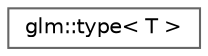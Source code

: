 digraph "Graphical Class Hierarchy"
{
 // LATEX_PDF_SIZE
  bgcolor="transparent";
  edge [fontname=Helvetica,fontsize=10,labelfontname=Helvetica,labelfontsize=10];
  node [fontname=Helvetica,fontsize=10,shape=box,height=0.2,width=0.4];
  rankdir="LR";
  Node0 [id="Node000000",label="glm::type\< T \>",height=0.2,width=0.4,color="grey40", fillcolor="white", style="filled",URL="$structglm_1_1type.html",tooltip=" "];
}
